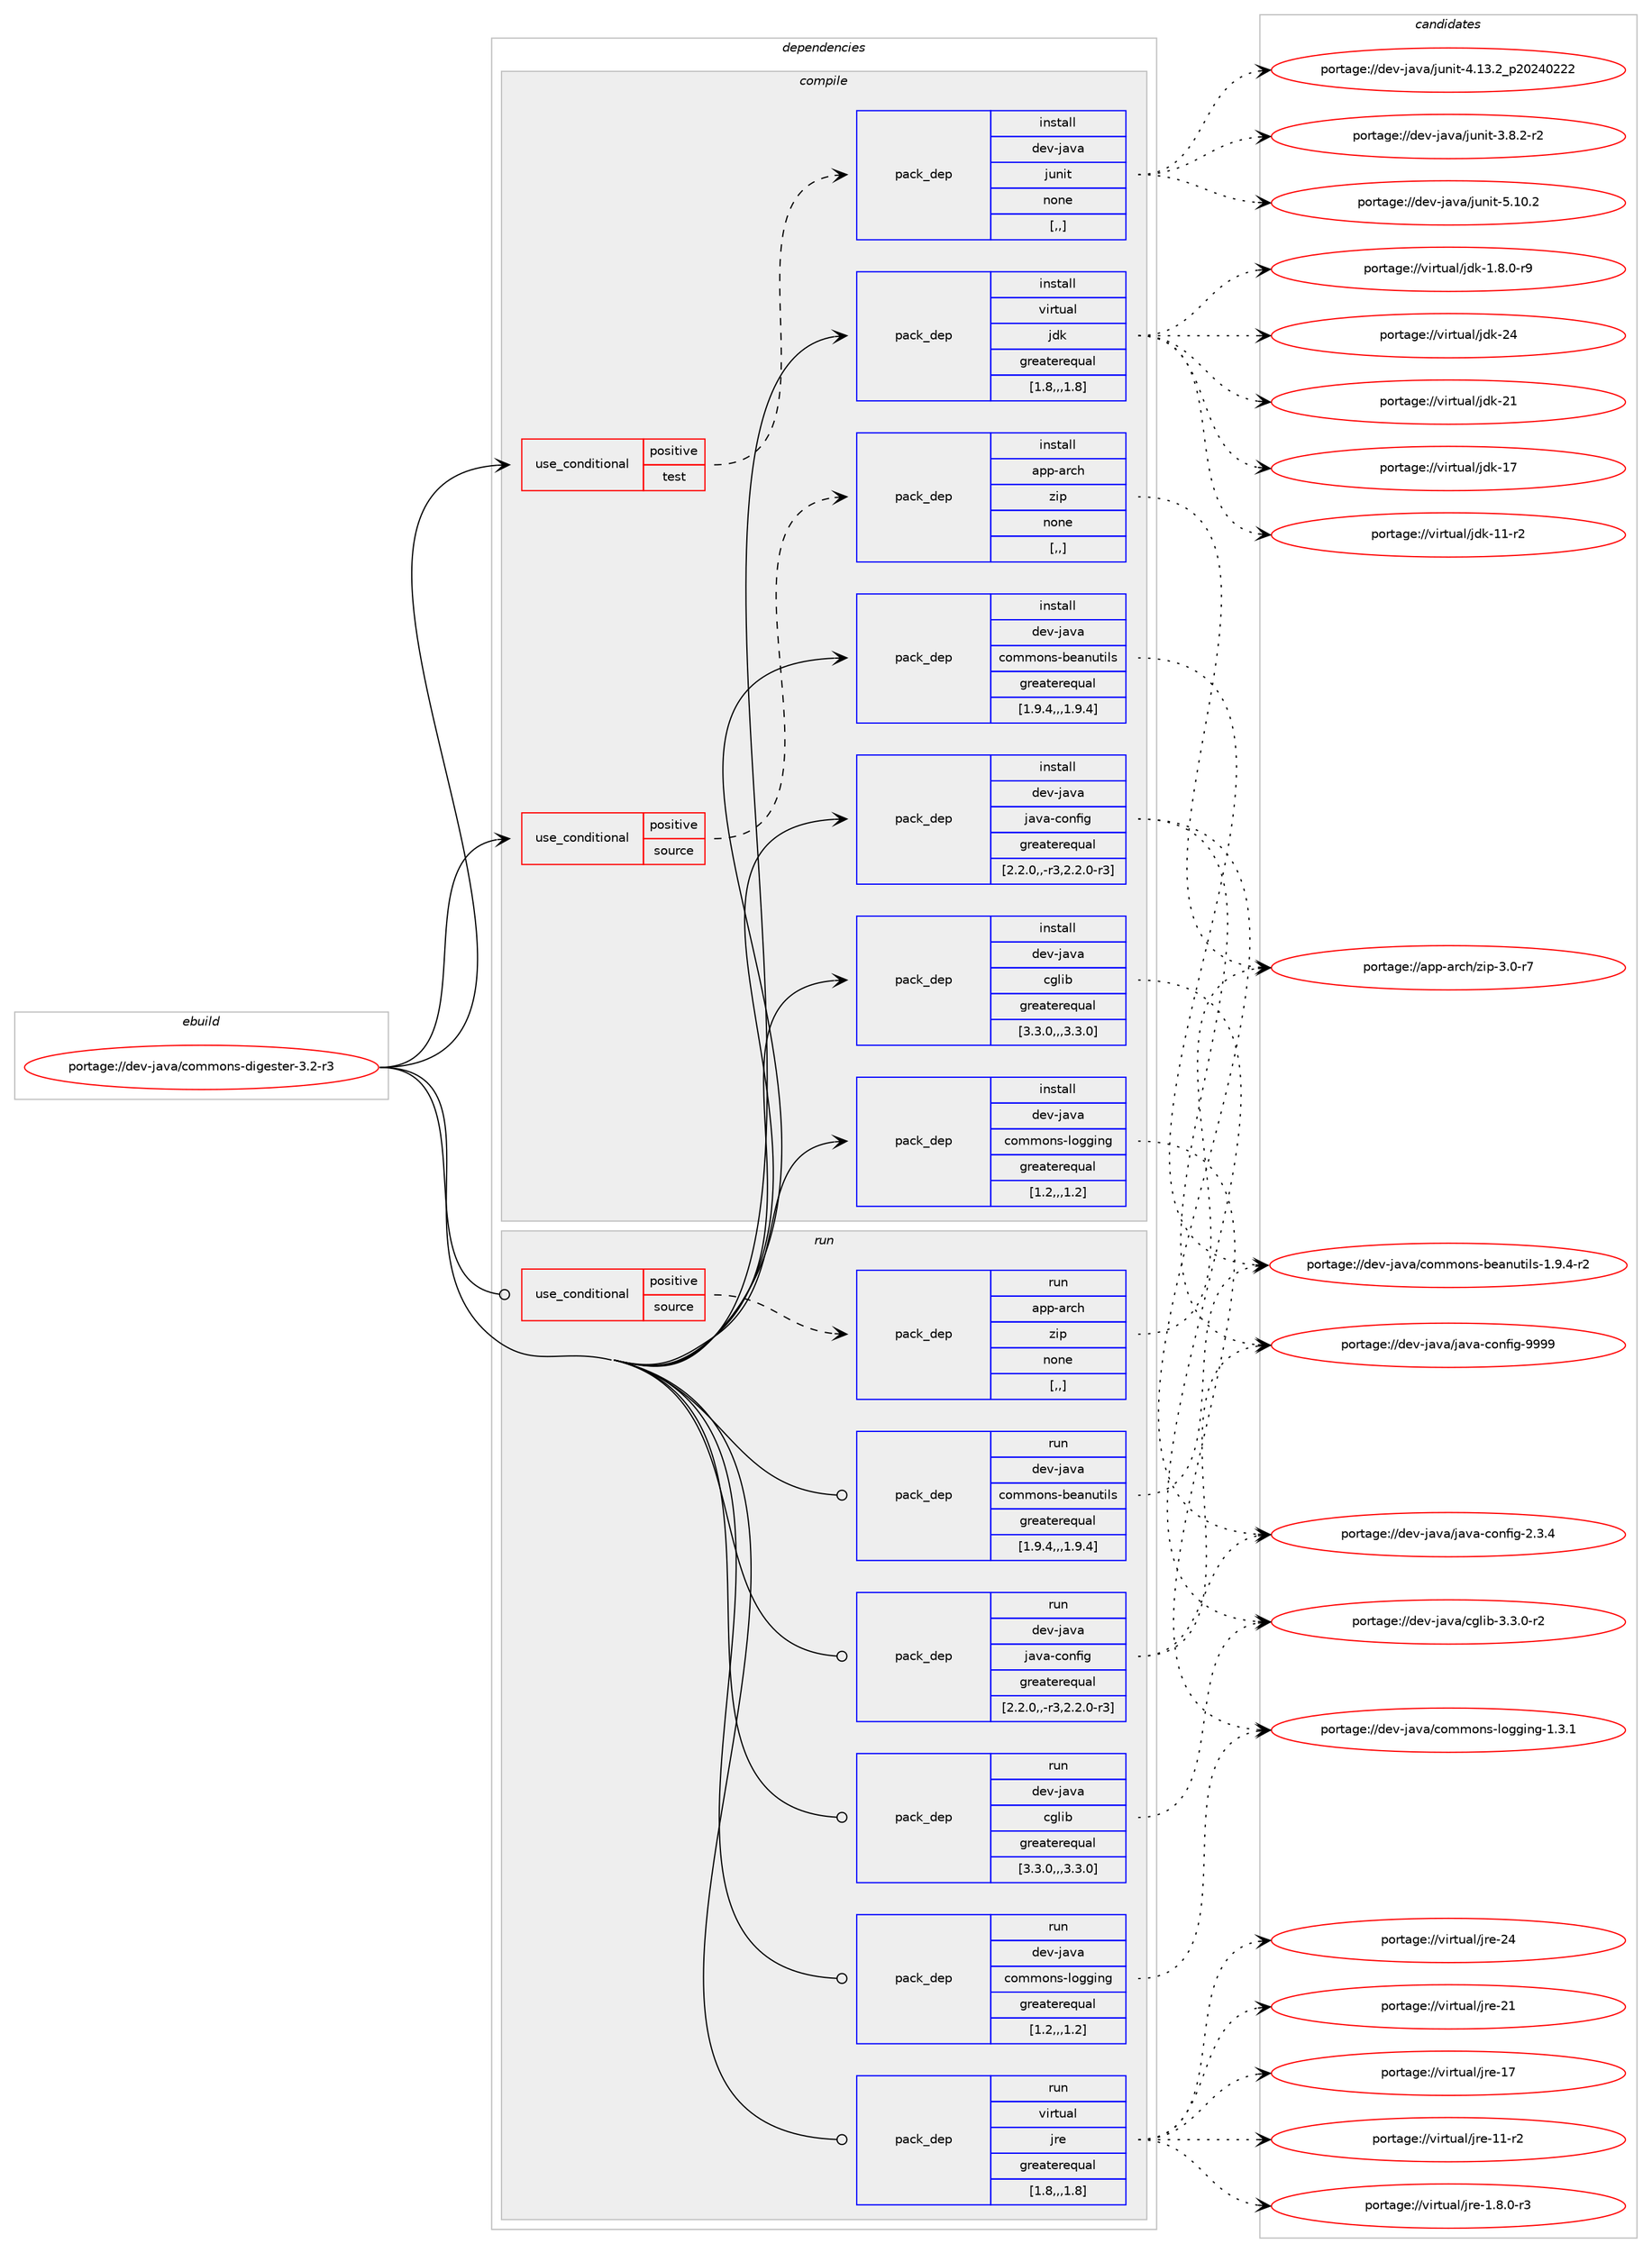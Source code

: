digraph prolog {

# *************
# Graph options
# *************

newrank=true;
concentrate=true;
compound=true;
graph [rankdir=LR,fontname=Helvetica,fontsize=10,ranksep=1.5];#, ranksep=2.5, nodesep=0.2];
edge  [arrowhead=vee];
node  [fontname=Helvetica,fontsize=10];

# **********
# The ebuild
# **********

subgraph cluster_leftcol {
color=gray;
label=<<i>ebuild</i>>;
id [label="portage://dev-java/commons-digester-3.2-r3", color=red, width=4, href="../dev-java/commons-digester-3.2-r3.svg"];
}

# ****************
# The dependencies
# ****************

subgraph cluster_midcol {
color=gray;
label=<<i>dependencies</i>>;
subgraph cluster_compile {
fillcolor="#eeeeee";
style=filled;
label=<<i>compile</i>>;
subgraph cond21568 {
dependency93321 [label=<<TABLE BORDER="0" CELLBORDER="1" CELLSPACING="0" CELLPADDING="4"><TR><TD ROWSPAN="3" CELLPADDING="10">use_conditional</TD></TR><TR><TD>positive</TD></TR><TR><TD>source</TD></TR></TABLE>>, shape=none, color=red];
subgraph pack70698 {
dependency93322 [label=<<TABLE BORDER="0" CELLBORDER="1" CELLSPACING="0" CELLPADDING="4" WIDTH="220"><TR><TD ROWSPAN="6" CELLPADDING="30">pack_dep</TD></TR><TR><TD WIDTH="110">install</TD></TR><TR><TD>app-arch</TD></TR><TR><TD>zip</TD></TR><TR><TD>none</TD></TR><TR><TD>[,,]</TD></TR></TABLE>>, shape=none, color=blue];
}
dependency93321:e -> dependency93322:w [weight=20,style="dashed",arrowhead="vee"];
}
id:e -> dependency93321:w [weight=20,style="solid",arrowhead="vee"];
subgraph cond21569 {
dependency93323 [label=<<TABLE BORDER="0" CELLBORDER="1" CELLSPACING="0" CELLPADDING="4"><TR><TD ROWSPAN="3" CELLPADDING="10">use_conditional</TD></TR><TR><TD>positive</TD></TR><TR><TD>test</TD></TR></TABLE>>, shape=none, color=red];
subgraph pack70699 {
dependency93324 [label=<<TABLE BORDER="0" CELLBORDER="1" CELLSPACING="0" CELLPADDING="4" WIDTH="220"><TR><TD ROWSPAN="6" CELLPADDING="30">pack_dep</TD></TR><TR><TD WIDTH="110">install</TD></TR><TR><TD>dev-java</TD></TR><TR><TD>junit</TD></TR><TR><TD>none</TD></TR><TR><TD>[,,]</TD></TR></TABLE>>, shape=none, color=blue];
}
dependency93323:e -> dependency93324:w [weight=20,style="dashed",arrowhead="vee"];
}
id:e -> dependency93323:w [weight=20,style="solid",arrowhead="vee"];
subgraph pack70700 {
dependency93325 [label=<<TABLE BORDER="0" CELLBORDER="1" CELLSPACING="0" CELLPADDING="4" WIDTH="220"><TR><TD ROWSPAN="6" CELLPADDING="30">pack_dep</TD></TR><TR><TD WIDTH="110">install</TD></TR><TR><TD>dev-java</TD></TR><TR><TD>cglib</TD></TR><TR><TD>greaterequal</TD></TR><TR><TD>[3.3.0,,,3.3.0]</TD></TR></TABLE>>, shape=none, color=blue];
}
id:e -> dependency93325:w [weight=20,style="solid",arrowhead="vee"];
subgraph pack70701 {
dependency93326 [label=<<TABLE BORDER="0" CELLBORDER="1" CELLSPACING="0" CELLPADDING="4" WIDTH="220"><TR><TD ROWSPAN="6" CELLPADDING="30">pack_dep</TD></TR><TR><TD WIDTH="110">install</TD></TR><TR><TD>dev-java</TD></TR><TR><TD>commons-beanutils</TD></TR><TR><TD>greaterequal</TD></TR><TR><TD>[1.9.4,,,1.9.4]</TD></TR></TABLE>>, shape=none, color=blue];
}
id:e -> dependency93326:w [weight=20,style="solid",arrowhead="vee"];
subgraph pack70702 {
dependency93327 [label=<<TABLE BORDER="0" CELLBORDER="1" CELLSPACING="0" CELLPADDING="4" WIDTH="220"><TR><TD ROWSPAN="6" CELLPADDING="30">pack_dep</TD></TR><TR><TD WIDTH="110">install</TD></TR><TR><TD>dev-java</TD></TR><TR><TD>commons-logging</TD></TR><TR><TD>greaterequal</TD></TR><TR><TD>[1.2,,,1.2]</TD></TR></TABLE>>, shape=none, color=blue];
}
id:e -> dependency93327:w [weight=20,style="solid",arrowhead="vee"];
subgraph pack70703 {
dependency93328 [label=<<TABLE BORDER="0" CELLBORDER="1" CELLSPACING="0" CELLPADDING="4" WIDTH="220"><TR><TD ROWSPAN="6" CELLPADDING="30">pack_dep</TD></TR><TR><TD WIDTH="110">install</TD></TR><TR><TD>dev-java</TD></TR><TR><TD>java-config</TD></TR><TR><TD>greaterequal</TD></TR><TR><TD>[2.2.0,,-r3,2.2.0-r3]</TD></TR></TABLE>>, shape=none, color=blue];
}
id:e -> dependency93328:w [weight=20,style="solid",arrowhead="vee"];
subgraph pack70704 {
dependency93329 [label=<<TABLE BORDER="0" CELLBORDER="1" CELLSPACING="0" CELLPADDING="4" WIDTH="220"><TR><TD ROWSPAN="6" CELLPADDING="30">pack_dep</TD></TR><TR><TD WIDTH="110">install</TD></TR><TR><TD>virtual</TD></TR><TR><TD>jdk</TD></TR><TR><TD>greaterequal</TD></TR><TR><TD>[1.8,,,1.8]</TD></TR></TABLE>>, shape=none, color=blue];
}
id:e -> dependency93329:w [weight=20,style="solid",arrowhead="vee"];
}
subgraph cluster_compileandrun {
fillcolor="#eeeeee";
style=filled;
label=<<i>compile and run</i>>;
}
subgraph cluster_run {
fillcolor="#eeeeee";
style=filled;
label=<<i>run</i>>;
subgraph cond21570 {
dependency93330 [label=<<TABLE BORDER="0" CELLBORDER="1" CELLSPACING="0" CELLPADDING="4"><TR><TD ROWSPAN="3" CELLPADDING="10">use_conditional</TD></TR><TR><TD>positive</TD></TR><TR><TD>source</TD></TR></TABLE>>, shape=none, color=red];
subgraph pack70705 {
dependency93331 [label=<<TABLE BORDER="0" CELLBORDER="1" CELLSPACING="0" CELLPADDING="4" WIDTH="220"><TR><TD ROWSPAN="6" CELLPADDING="30">pack_dep</TD></TR><TR><TD WIDTH="110">run</TD></TR><TR><TD>app-arch</TD></TR><TR><TD>zip</TD></TR><TR><TD>none</TD></TR><TR><TD>[,,]</TD></TR></TABLE>>, shape=none, color=blue];
}
dependency93330:e -> dependency93331:w [weight=20,style="dashed",arrowhead="vee"];
}
id:e -> dependency93330:w [weight=20,style="solid",arrowhead="odot"];
subgraph pack70706 {
dependency93332 [label=<<TABLE BORDER="0" CELLBORDER="1" CELLSPACING="0" CELLPADDING="4" WIDTH="220"><TR><TD ROWSPAN="6" CELLPADDING="30">pack_dep</TD></TR><TR><TD WIDTH="110">run</TD></TR><TR><TD>dev-java</TD></TR><TR><TD>cglib</TD></TR><TR><TD>greaterequal</TD></TR><TR><TD>[3.3.0,,,3.3.0]</TD></TR></TABLE>>, shape=none, color=blue];
}
id:e -> dependency93332:w [weight=20,style="solid",arrowhead="odot"];
subgraph pack70707 {
dependency93333 [label=<<TABLE BORDER="0" CELLBORDER="1" CELLSPACING="0" CELLPADDING="4" WIDTH="220"><TR><TD ROWSPAN="6" CELLPADDING="30">pack_dep</TD></TR><TR><TD WIDTH="110">run</TD></TR><TR><TD>dev-java</TD></TR><TR><TD>commons-beanutils</TD></TR><TR><TD>greaterequal</TD></TR><TR><TD>[1.9.4,,,1.9.4]</TD></TR></TABLE>>, shape=none, color=blue];
}
id:e -> dependency93333:w [weight=20,style="solid",arrowhead="odot"];
subgraph pack70708 {
dependency93334 [label=<<TABLE BORDER="0" CELLBORDER="1" CELLSPACING="0" CELLPADDING="4" WIDTH="220"><TR><TD ROWSPAN="6" CELLPADDING="30">pack_dep</TD></TR><TR><TD WIDTH="110">run</TD></TR><TR><TD>dev-java</TD></TR><TR><TD>commons-logging</TD></TR><TR><TD>greaterequal</TD></TR><TR><TD>[1.2,,,1.2]</TD></TR></TABLE>>, shape=none, color=blue];
}
id:e -> dependency93334:w [weight=20,style="solid",arrowhead="odot"];
subgraph pack70709 {
dependency93335 [label=<<TABLE BORDER="0" CELLBORDER="1" CELLSPACING="0" CELLPADDING="4" WIDTH="220"><TR><TD ROWSPAN="6" CELLPADDING="30">pack_dep</TD></TR><TR><TD WIDTH="110">run</TD></TR><TR><TD>dev-java</TD></TR><TR><TD>java-config</TD></TR><TR><TD>greaterequal</TD></TR><TR><TD>[2.2.0,,-r3,2.2.0-r3]</TD></TR></TABLE>>, shape=none, color=blue];
}
id:e -> dependency93335:w [weight=20,style="solid",arrowhead="odot"];
subgraph pack70710 {
dependency93336 [label=<<TABLE BORDER="0" CELLBORDER="1" CELLSPACING="0" CELLPADDING="4" WIDTH="220"><TR><TD ROWSPAN="6" CELLPADDING="30">pack_dep</TD></TR><TR><TD WIDTH="110">run</TD></TR><TR><TD>virtual</TD></TR><TR><TD>jre</TD></TR><TR><TD>greaterequal</TD></TR><TR><TD>[1.8,,,1.8]</TD></TR></TABLE>>, shape=none, color=blue];
}
id:e -> dependency93336:w [weight=20,style="solid",arrowhead="odot"];
}
}

# **************
# The candidates
# **************

subgraph cluster_choices {
rank=same;
color=gray;
label=<<i>candidates</i>>;

subgraph choice70698 {
color=black;
nodesep=1;
choice9711211245971149910447122105112455146484511455 [label="portage://app-arch/zip-3.0-r7", color=red, width=4,href="../app-arch/zip-3.0-r7.svg"];
dependency93322:e -> choice9711211245971149910447122105112455146484511455:w [style=dotted,weight="100"];
}
subgraph choice70699 {
color=black;
nodesep=1;
choice1001011184510697118974710611711010511645534649484650 [label="portage://dev-java/junit-5.10.2", color=red, width=4,href="../dev-java/junit-5.10.2.svg"];
choice1001011184510697118974710611711010511645524649514650951125048505248505050 [label="portage://dev-java/junit-4.13.2_p20240222", color=red, width=4,href="../dev-java/junit-4.13.2_p20240222.svg"];
choice100101118451069711897471061171101051164551465646504511450 [label="portage://dev-java/junit-3.8.2-r2", color=red, width=4,href="../dev-java/junit-3.8.2-r2.svg"];
dependency93324:e -> choice1001011184510697118974710611711010511645534649484650:w [style=dotted,weight="100"];
dependency93324:e -> choice1001011184510697118974710611711010511645524649514650951125048505248505050:w [style=dotted,weight="100"];
dependency93324:e -> choice100101118451069711897471061171101051164551465646504511450:w [style=dotted,weight="100"];
}
subgraph choice70700 {
color=black;
nodesep=1;
choice1001011184510697118974799103108105984551465146484511450 [label="portage://dev-java/cglib-3.3.0-r2", color=red, width=4,href="../dev-java/cglib-3.3.0-r2.svg"];
dependency93325:e -> choice1001011184510697118974799103108105984551465146484511450:w [style=dotted,weight="100"];
}
subgraph choice70701 {
color=black;
nodesep=1;
choice10010111845106971189747991111091091111101154598101971101171161051081154549465746524511450 [label="portage://dev-java/commons-beanutils-1.9.4-r2", color=red, width=4,href="../dev-java/commons-beanutils-1.9.4-r2.svg"];
dependency93326:e -> choice10010111845106971189747991111091091111101154598101971101171161051081154549465746524511450:w [style=dotted,weight="100"];
}
subgraph choice70702 {
color=black;
nodesep=1;
choice100101118451069711897479911110910911111011545108111103103105110103454946514649 [label="portage://dev-java/commons-logging-1.3.1", color=red, width=4,href="../dev-java/commons-logging-1.3.1.svg"];
dependency93327:e -> choice100101118451069711897479911110910911111011545108111103103105110103454946514649:w [style=dotted,weight="100"];
}
subgraph choice70703 {
color=black;
nodesep=1;
choice10010111845106971189747106971189745991111101021051034557575757 [label="portage://dev-java/java-config-9999", color=red, width=4,href="../dev-java/java-config-9999.svg"];
choice1001011184510697118974710697118974599111110102105103455046514652 [label="portage://dev-java/java-config-2.3.4", color=red, width=4,href="../dev-java/java-config-2.3.4.svg"];
dependency93328:e -> choice10010111845106971189747106971189745991111101021051034557575757:w [style=dotted,weight="100"];
dependency93328:e -> choice1001011184510697118974710697118974599111110102105103455046514652:w [style=dotted,weight="100"];
}
subgraph choice70704 {
color=black;
nodesep=1;
choice1181051141161179710847106100107455052 [label="portage://virtual/jdk-24", color=red, width=4,href="../virtual/jdk-24.svg"];
choice1181051141161179710847106100107455049 [label="portage://virtual/jdk-21", color=red, width=4,href="../virtual/jdk-21.svg"];
choice1181051141161179710847106100107454955 [label="portage://virtual/jdk-17", color=red, width=4,href="../virtual/jdk-17.svg"];
choice11810511411611797108471061001074549494511450 [label="portage://virtual/jdk-11-r2", color=red, width=4,href="../virtual/jdk-11-r2.svg"];
choice11810511411611797108471061001074549465646484511457 [label="portage://virtual/jdk-1.8.0-r9", color=red, width=4,href="../virtual/jdk-1.8.0-r9.svg"];
dependency93329:e -> choice1181051141161179710847106100107455052:w [style=dotted,weight="100"];
dependency93329:e -> choice1181051141161179710847106100107455049:w [style=dotted,weight="100"];
dependency93329:e -> choice1181051141161179710847106100107454955:w [style=dotted,weight="100"];
dependency93329:e -> choice11810511411611797108471061001074549494511450:w [style=dotted,weight="100"];
dependency93329:e -> choice11810511411611797108471061001074549465646484511457:w [style=dotted,weight="100"];
}
subgraph choice70705 {
color=black;
nodesep=1;
choice9711211245971149910447122105112455146484511455 [label="portage://app-arch/zip-3.0-r7", color=red, width=4,href="../app-arch/zip-3.0-r7.svg"];
dependency93331:e -> choice9711211245971149910447122105112455146484511455:w [style=dotted,weight="100"];
}
subgraph choice70706 {
color=black;
nodesep=1;
choice1001011184510697118974799103108105984551465146484511450 [label="portage://dev-java/cglib-3.3.0-r2", color=red, width=4,href="../dev-java/cglib-3.3.0-r2.svg"];
dependency93332:e -> choice1001011184510697118974799103108105984551465146484511450:w [style=dotted,weight="100"];
}
subgraph choice70707 {
color=black;
nodesep=1;
choice10010111845106971189747991111091091111101154598101971101171161051081154549465746524511450 [label="portage://dev-java/commons-beanutils-1.9.4-r2", color=red, width=4,href="../dev-java/commons-beanutils-1.9.4-r2.svg"];
dependency93333:e -> choice10010111845106971189747991111091091111101154598101971101171161051081154549465746524511450:w [style=dotted,weight="100"];
}
subgraph choice70708 {
color=black;
nodesep=1;
choice100101118451069711897479911110910911111011545108111103103105110103454946514649 [label="portage://dev-java/commons-logging-1.3.1", color=red, width=4,href="../dev-java/commons-logging-1.3.1.svg"];
dependency93334:e -> choice100101118451069711897479911110910911111011545108111103103105110103454946514649:w [style=dotted,weight="100"];
}
subgraph choice70709 {
color=black;
nodesep=1;
choice10010111845106971189747106971189745991111101021051034557575757 [label="portage://dev-java/java-config-9999", color=red, width=4,href="../dev-java/java-config-9999.svg"];
choice1001011184510697118974710697118974599111110102105103455046514652 [label="portage://dev-java/java-config-2.3.4", color=red, width=4,href="../dev-java/java-config-2.3.4.svg"];
dependency93335:e -> choice10010111845106971189747106971189745991111101021051034557575757:w [style=dotted,weight="100"];
dependency93335:e -> choice1001011184510697118974710697118974599111110102105103455046514652:w [style=dotted,weight="100"];
}
subgraph choice70710 {
color=black;
nodesep=1;
choice1181051141161179710847106114101455052 [label="portage://virtual/jre-24", color=red, width=4,href="../virtual/jre-24.svg"];
choice1181051141161179710847106114101455049 [label="portage://virtual/jre-21", color=red, width=4,href="../virtual/jre-21.svg"];
choice1181051141161179710847106114101454955 [label="portage://virtual/jre-17", color=red, width=4,href="../virtual/jre-17.svg"];
choice11810511411611797108471061141014549494511450 [label="portage://virtual/jre-11-r2", color=red, width=4,href="../virtual/jre-11-r2.svg"];
choice11810511411611797108471061141014549465646484511451 [label="portage://virtual/jre-1.8.0-r3", color=red, width=4,href="../virtual/jre-1.8.0-r3.svg"];
dependency93336:e -> choice1181051141161179710847106114101455052:w [style=dotted,weight="100"];
dependency93336:e -> choice1181051141161179710847106114101455049:w [style=dotted,weight="100"];
dependency93336:e -> choice1181051141161179710847106114101454955:w [style=dotted,weight="100"];
dependency93336:e -> choice11810511411611797108471061141014549494511450:w [style=dotted,weight="100"];
dependency93336:e -> choice11810511411611797108471061141014549465646484511451:w [style=dotted,weight="100"];
}
}

}
